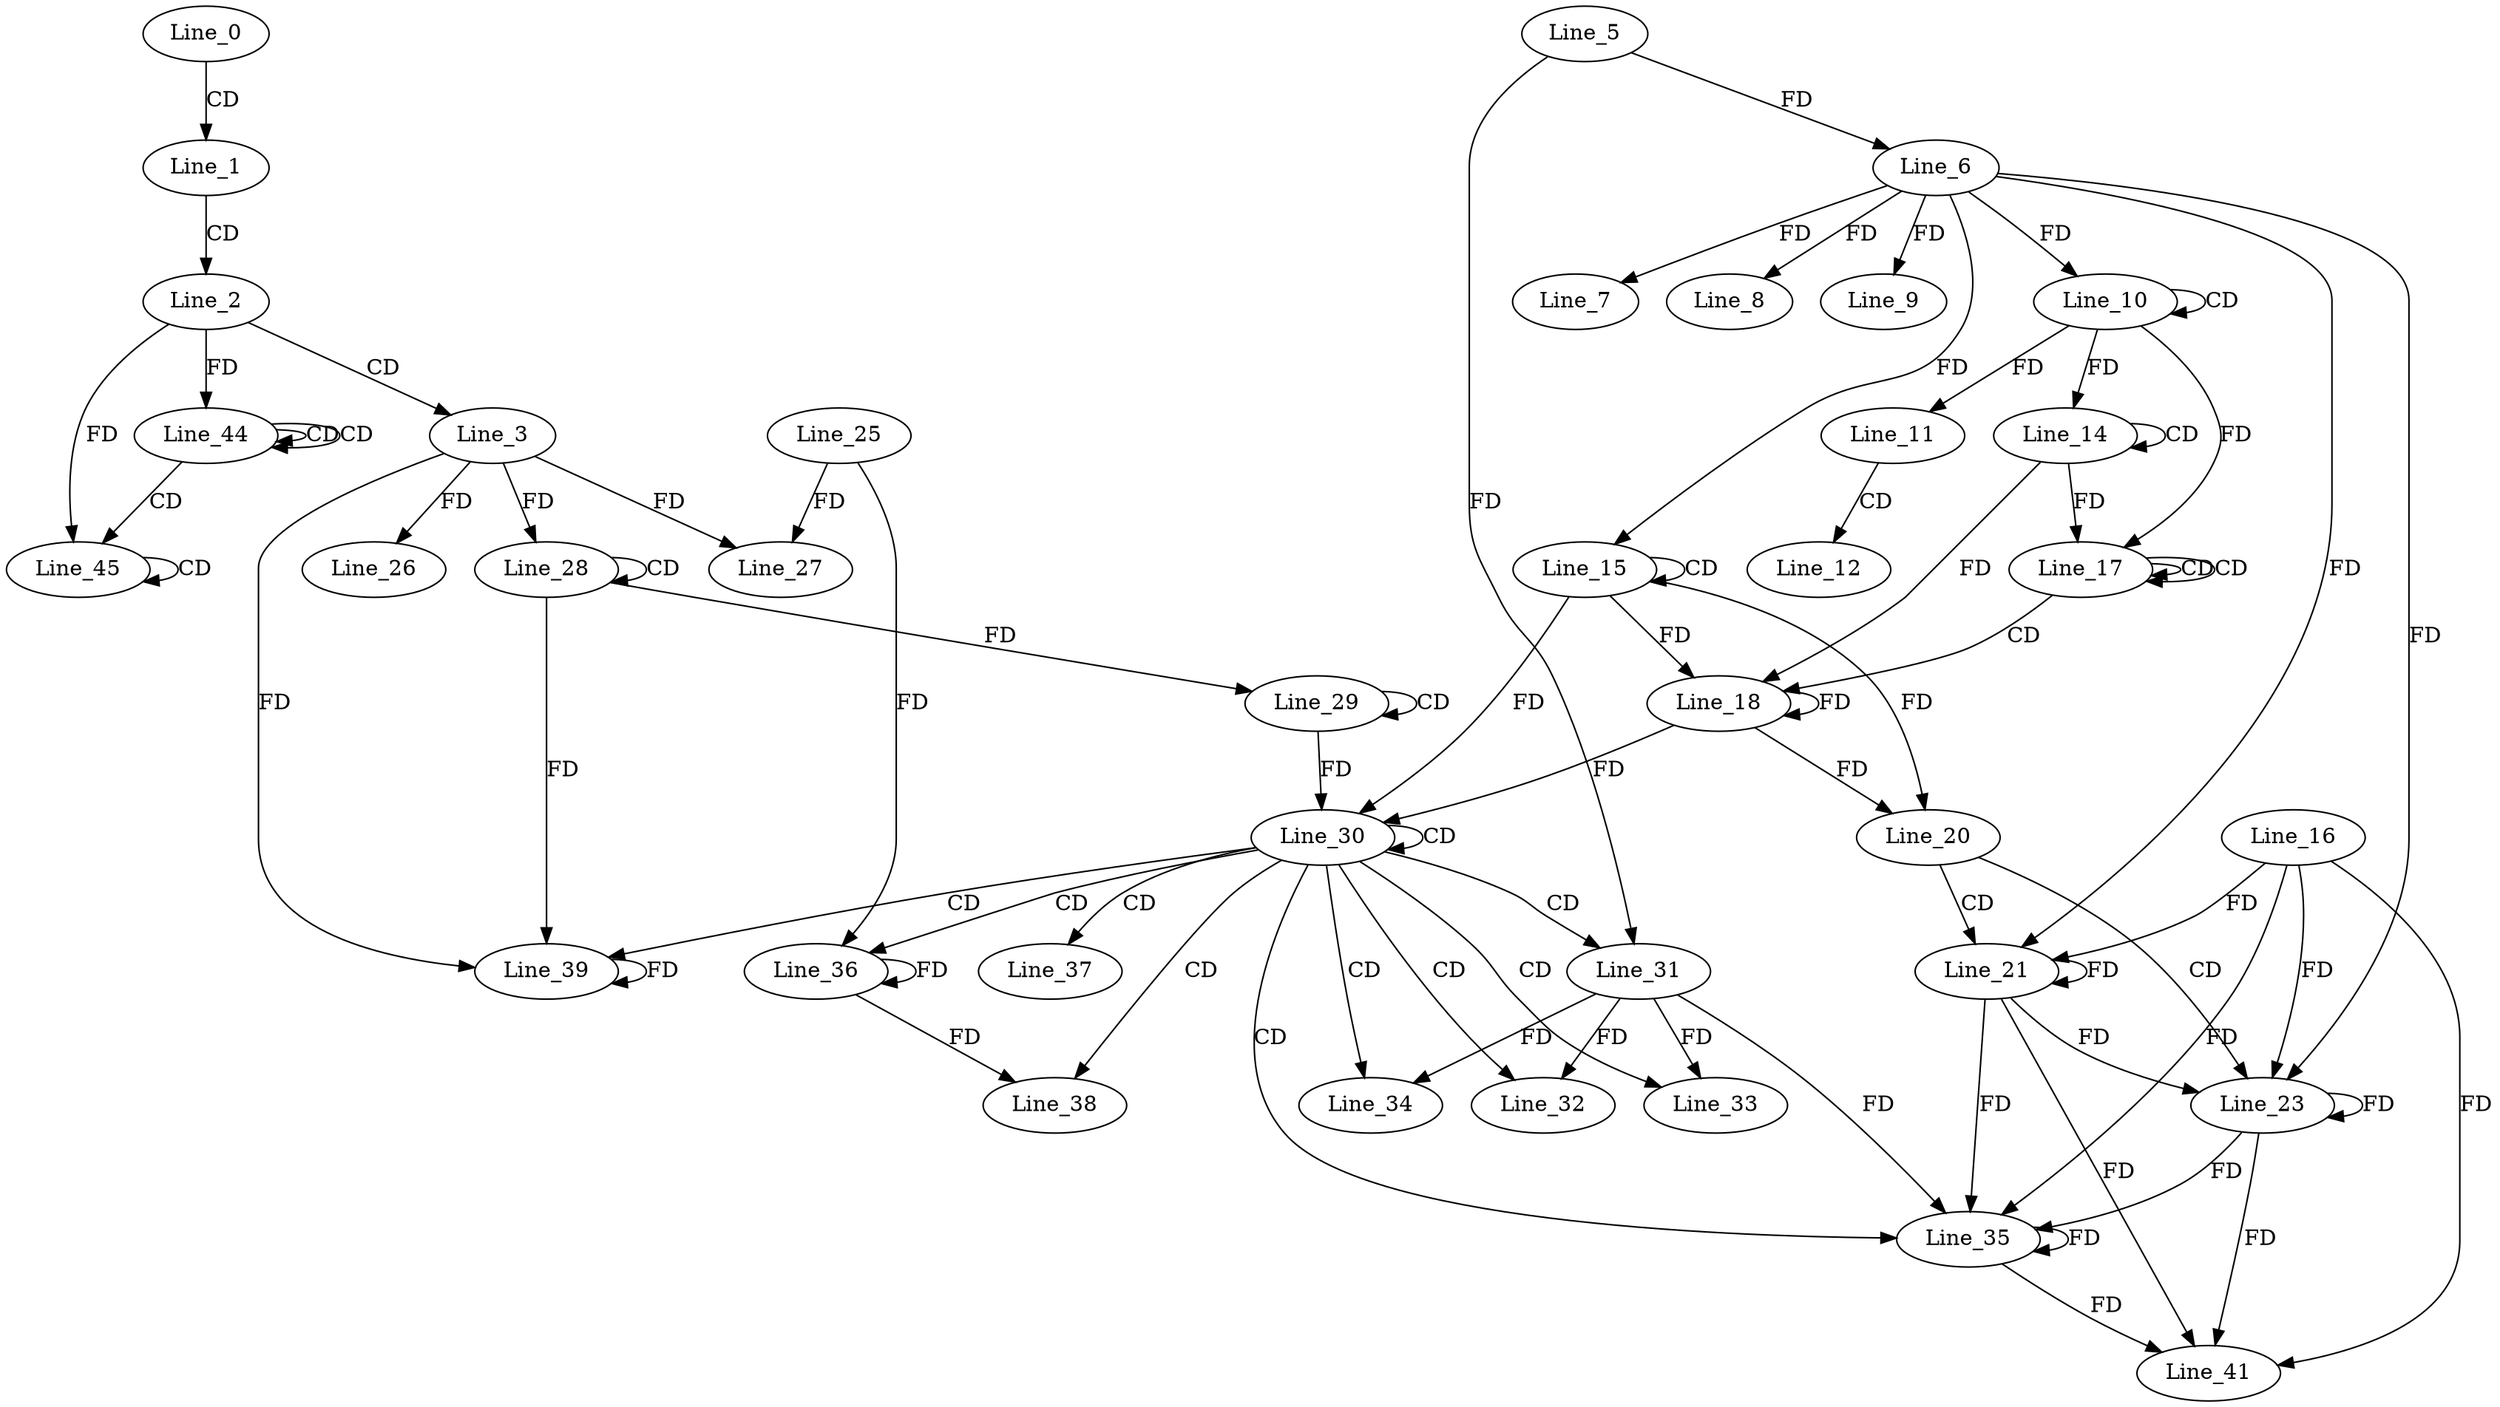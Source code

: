 digraph G {
  Line_0;
  Line_1;
  Line_2;
  Line_3;
  Line_5;
  Line_6;
  Line_6;
  Line_7;
  Line_8;
  Line_9;
  Line_10;
  Line_10;
  Line_11;
  Line_12;
  Line_14;
  Line_14;
  Line_15;
  Line_15;
  Line_17;
  Line_17;
  Line_17;
  Line_18;
  Line_20;
  Line_21;
  Line_16;
  Line_21;
  Line_23;
  Line_23;
  Line_26;
  Line_27;
  Line_25;
  Line_28;
  Line_28;
  Line_29;
  Line_29;
  Line_30;
  Line_30;
  Line_30;
  Line_31;
  Line_31;
  Line_32;
  Line_33;
  Line_34;
  Line_35;
  Line_35;
  Line_36;
  Line_37;
  Line_38;
  Line_39;
  Line_39;
  Line_41;
  Line_44;
  Line_44;
  Line_44;
  Line_45;
  Line_45;
  Line_0 -> Line_1 [ label="CD" ];
  Line_1 -> Line_2 [ label="CD" ];
  Line_2 -> Line_3 [ label="CD" ];
  Line_5 -> Line_6 [ label="FD" ];
  Line_6 -> Line_7 [ label="FD" ];
  Line_6 -> Line_8 [ label="FD" ];
  Line_6 -> Line_9 [ label="FD" ];
  Line_10 -> Line_10 [ label="CD" ];
  Line_6 -> Line_10 [ label="FD" ];
  Line_10 -> Line_11 [ label="FD" ];
  Line_11 -> Line_12 [ label="CD" ];
  Line_14 -> Line_14 [ label="CD" ];
  Line_10 -> Line_14 [ label="FD" ];
  Line_15 -> Line_15 [ label="CD" ];
  Line_6 -> Line_15 [ label="FD" ];
  Line_17 -> Line_17 [ label="CD" ];
  Line_17 -> Line_17 [ label="CD" ];
  Line_10 -> Line_17 [ label="FD" ];
  Line_14 -> Line_17 [ label="FD" ];
  Line_17 -> Line_18 [ label="CD" ];
  Line_15 -> Line_18 [ label="FD" ];
  Line_18 -> Line_18 [ label="FD" ];
  Line_14 -> Line_18 [ label="FD" ];
  Line_15 -> Line_20 [ label="FD" ];
  Line_18 -> Line_20 [ label="FD" ];
  Line_20 -> Line_21 [ label="CD" ];
  Line_16 -> Line_21 [ label="FD" ];
  Line_21 -> Line_21 [ label="FD" ];
  Line_6 -> Line_21 [ label="FD" ];
  Line_20 -> Line_23 [ label="CD" ];
  Line_16 -> Line_23 [ label="FD" ];
  Line_21 -> Line_23 [ label="FD" ];
  Line_23 -> Line_23 [ label="FD" ];
  Line_6 -> Line_23 [ label="FD" ];
  Line_3 -> Line_26 [ label="FD" ];
  Line_3 -> Line_27 [ label="FD" ];
  Line_25 -> Line_27 [ label="FD" ];
  Line_28 -> Line_28 [ label="CD" ];
  Line_3 -> Line_28 [ label="FD" ];
  Line_29 -> Line_29 [ label="CD" ];
  Line_28 -> Line_29 [ label="FD" ];
  Line_30 -> Line_30 [ label="CD" ];
  Line_29 -> Line_30 [ label="FD" ];
  Line_15 -> Line_30 [ label="FD" ];
  Line_18 -> Line_30 [ label="FD" ];
  Line_30 -> Line_31 [ label="CD" ];
  Line_5 -> Line_31 [ label="FD" ];
  Line_30 -> Line_32 [ label="CD" ];
  Line_31 -> Line_32 [ label="FD" ];
  Line_30 -> Line_33 [ label="CD" ];
  Line_31 -> Line_33 [ label="FD" ];
  Line_30 -> Line_34 [ label="CD" ];
  Line_31 -> Line_34 [ label="FD" ];
  Line_30 -> Line_35 [ label="CD" ];
  Line_16 -> Line_35 [ label="FD" ];
  Line_21 -> Line_35 [ label="FD" ];
  Line_23 -> Line_35 [ label="FD" ];
  Line_35 -> Line_35 [ label="FD" ];
  Line_31 -> Line_35 [ label="FD" ];
  Line_30 -> Line_36 [ label="CD" ];
  Line_25 -> Line_36 [ label="FD" ];
  Line_36 -> Line_36 [ label="FD" ];
  Line_30 -> Line_37 [ label="CD" ];
  Line_30 -> Line_38 [ label="CD" ];
  Line_36 -> Line_38 [ label="FD" ];
  Line_30 -> Line_39 [ label="CD" ];
  Line_28 -> Line_39 [ label="FD" ];
  Line_39 -> Line_39 [ label="FD" ];
  Line_3 -> Line_39 [ label="FD" ];
  Line_16 -> Line_41 [ label="FD" ];
  Line_21 -> Line_41 [ label="FD" ];
  Line_23 -> Line_41 [ label="FD" ];
  Line_35 -> Line_41 [ label="FD" ];
  Line_44 -> Line_44 [ label="CD" ];
  Line_44 -> Line_44 [ label="CD" ];
  Line_2 -> Line_44 [ label="FD" ];
  Line_44 -> Line_45 [ label="CD" ];
  Line_45 -> Line_45 [ label="CD" ];
  Line_2 -> Line_45 [ label="FD" ];
}
